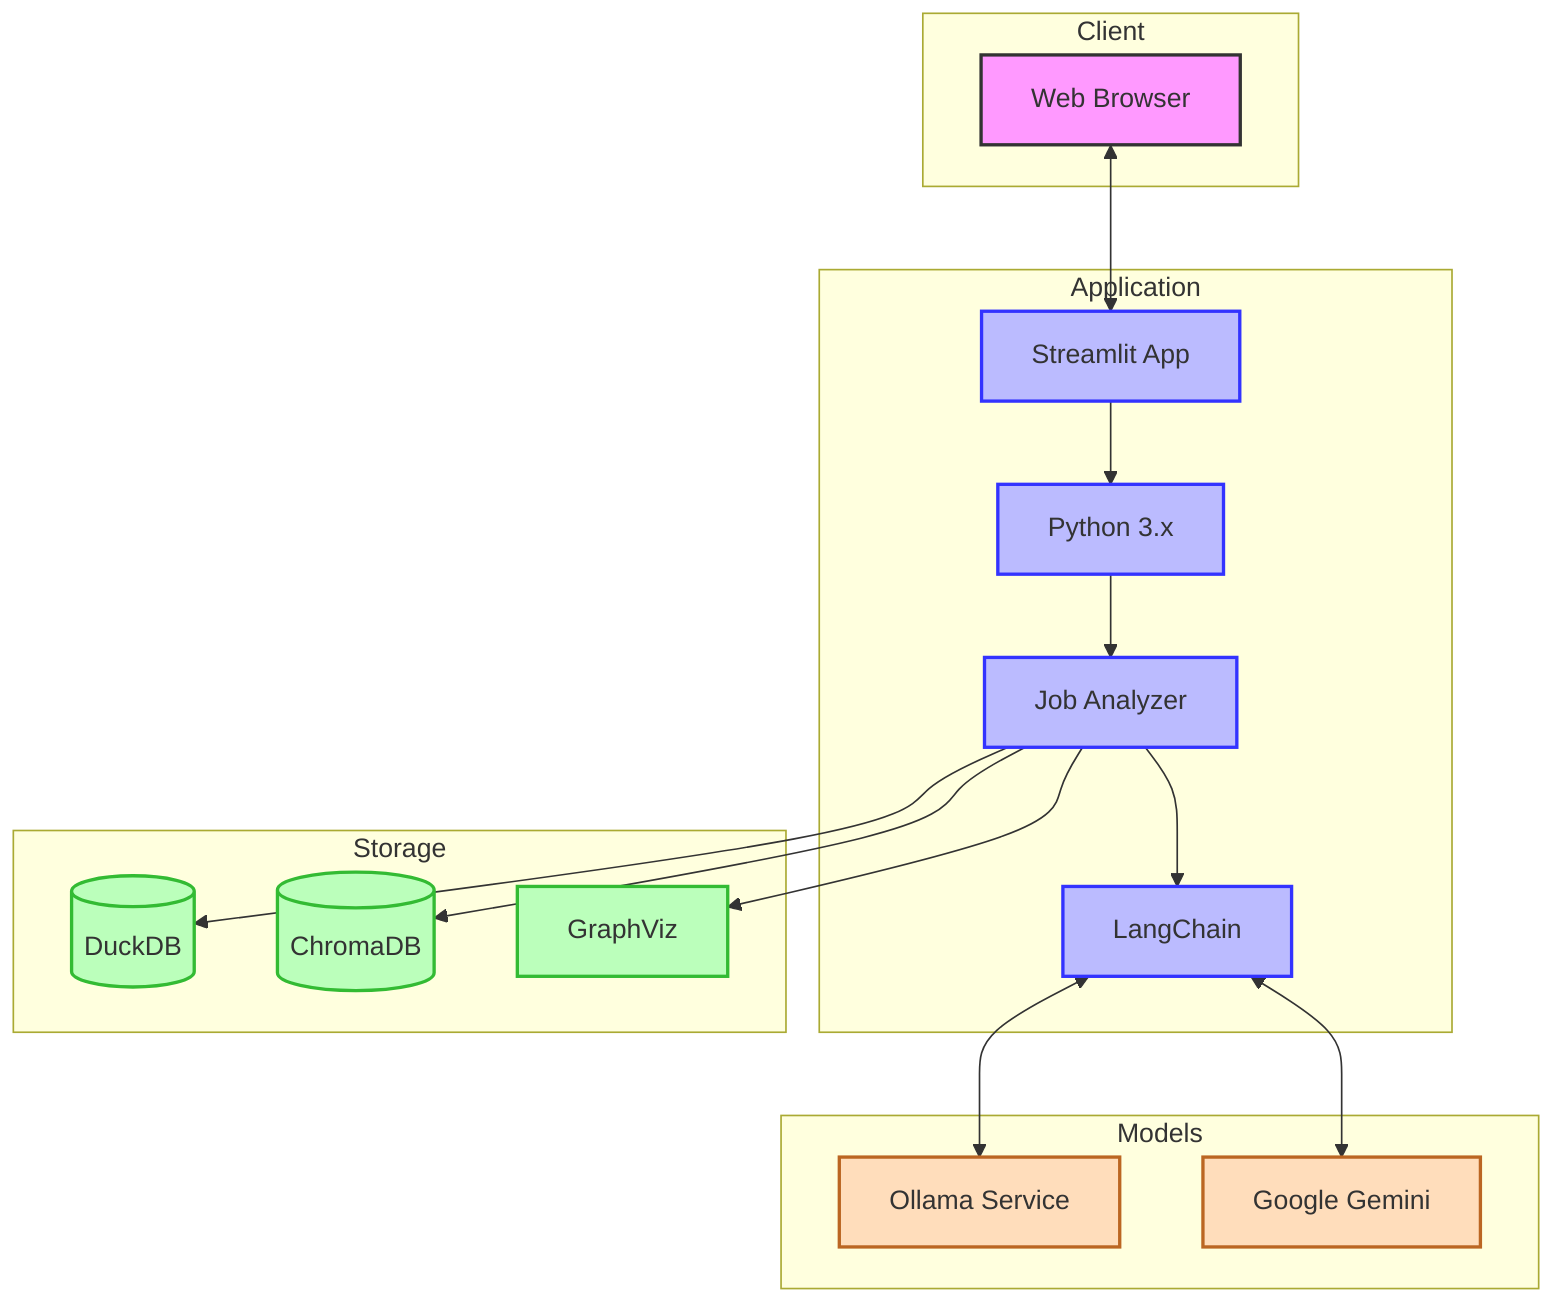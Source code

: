 flowchart TD
    subgraph Client
        Browser[Web Browser]
    end
    
    subgraph Application
        Streamlit[Streamlit App]
        Python[Python 3.x]
        JobAnalyzer[Job Analyzer]
        LangChain[LangChain]
    end
    
    subgraph Storage
        DuckDB[(DuckDB)]
        ChromaDB[(ChromaDB)]
        GraphViz[GraphViz]
    end
    
    subgraph Models
        Ollama[Ollama Service]
        Gemini[Google Gemini]
    end
    
    Browser <--> Streamlit
    Streamlit --> Python
    Python --> JobAnalyzer
    JobAnalyzer --> LangChain
    
    JobAnalyzer --> DuckDB
    JobAnalyzer --> ChromaDB
    JobAnalyzer --> GraphViz
    
    LangChain <--> Ollama
    LangChain <--> Gemini
    
    classDef client fill:#f9f,stroke:#333,stroke-width:2px;
    classDef app fill:#bbf,stroke:#33f,stroke-width:2px;
    classDef storage fill:#bfb,stroke:#3b3,stroke-width:2px;
    classDef models fill:#fdb,stroke:#b62,stroke-width:2px;
    
    class Browser client;
    class Streamlit,Python,JobAnalyzer,LangChain app;
    class DuckDB,ChromaDB,GraphViz storage;
    class Ollama,Gemini models;